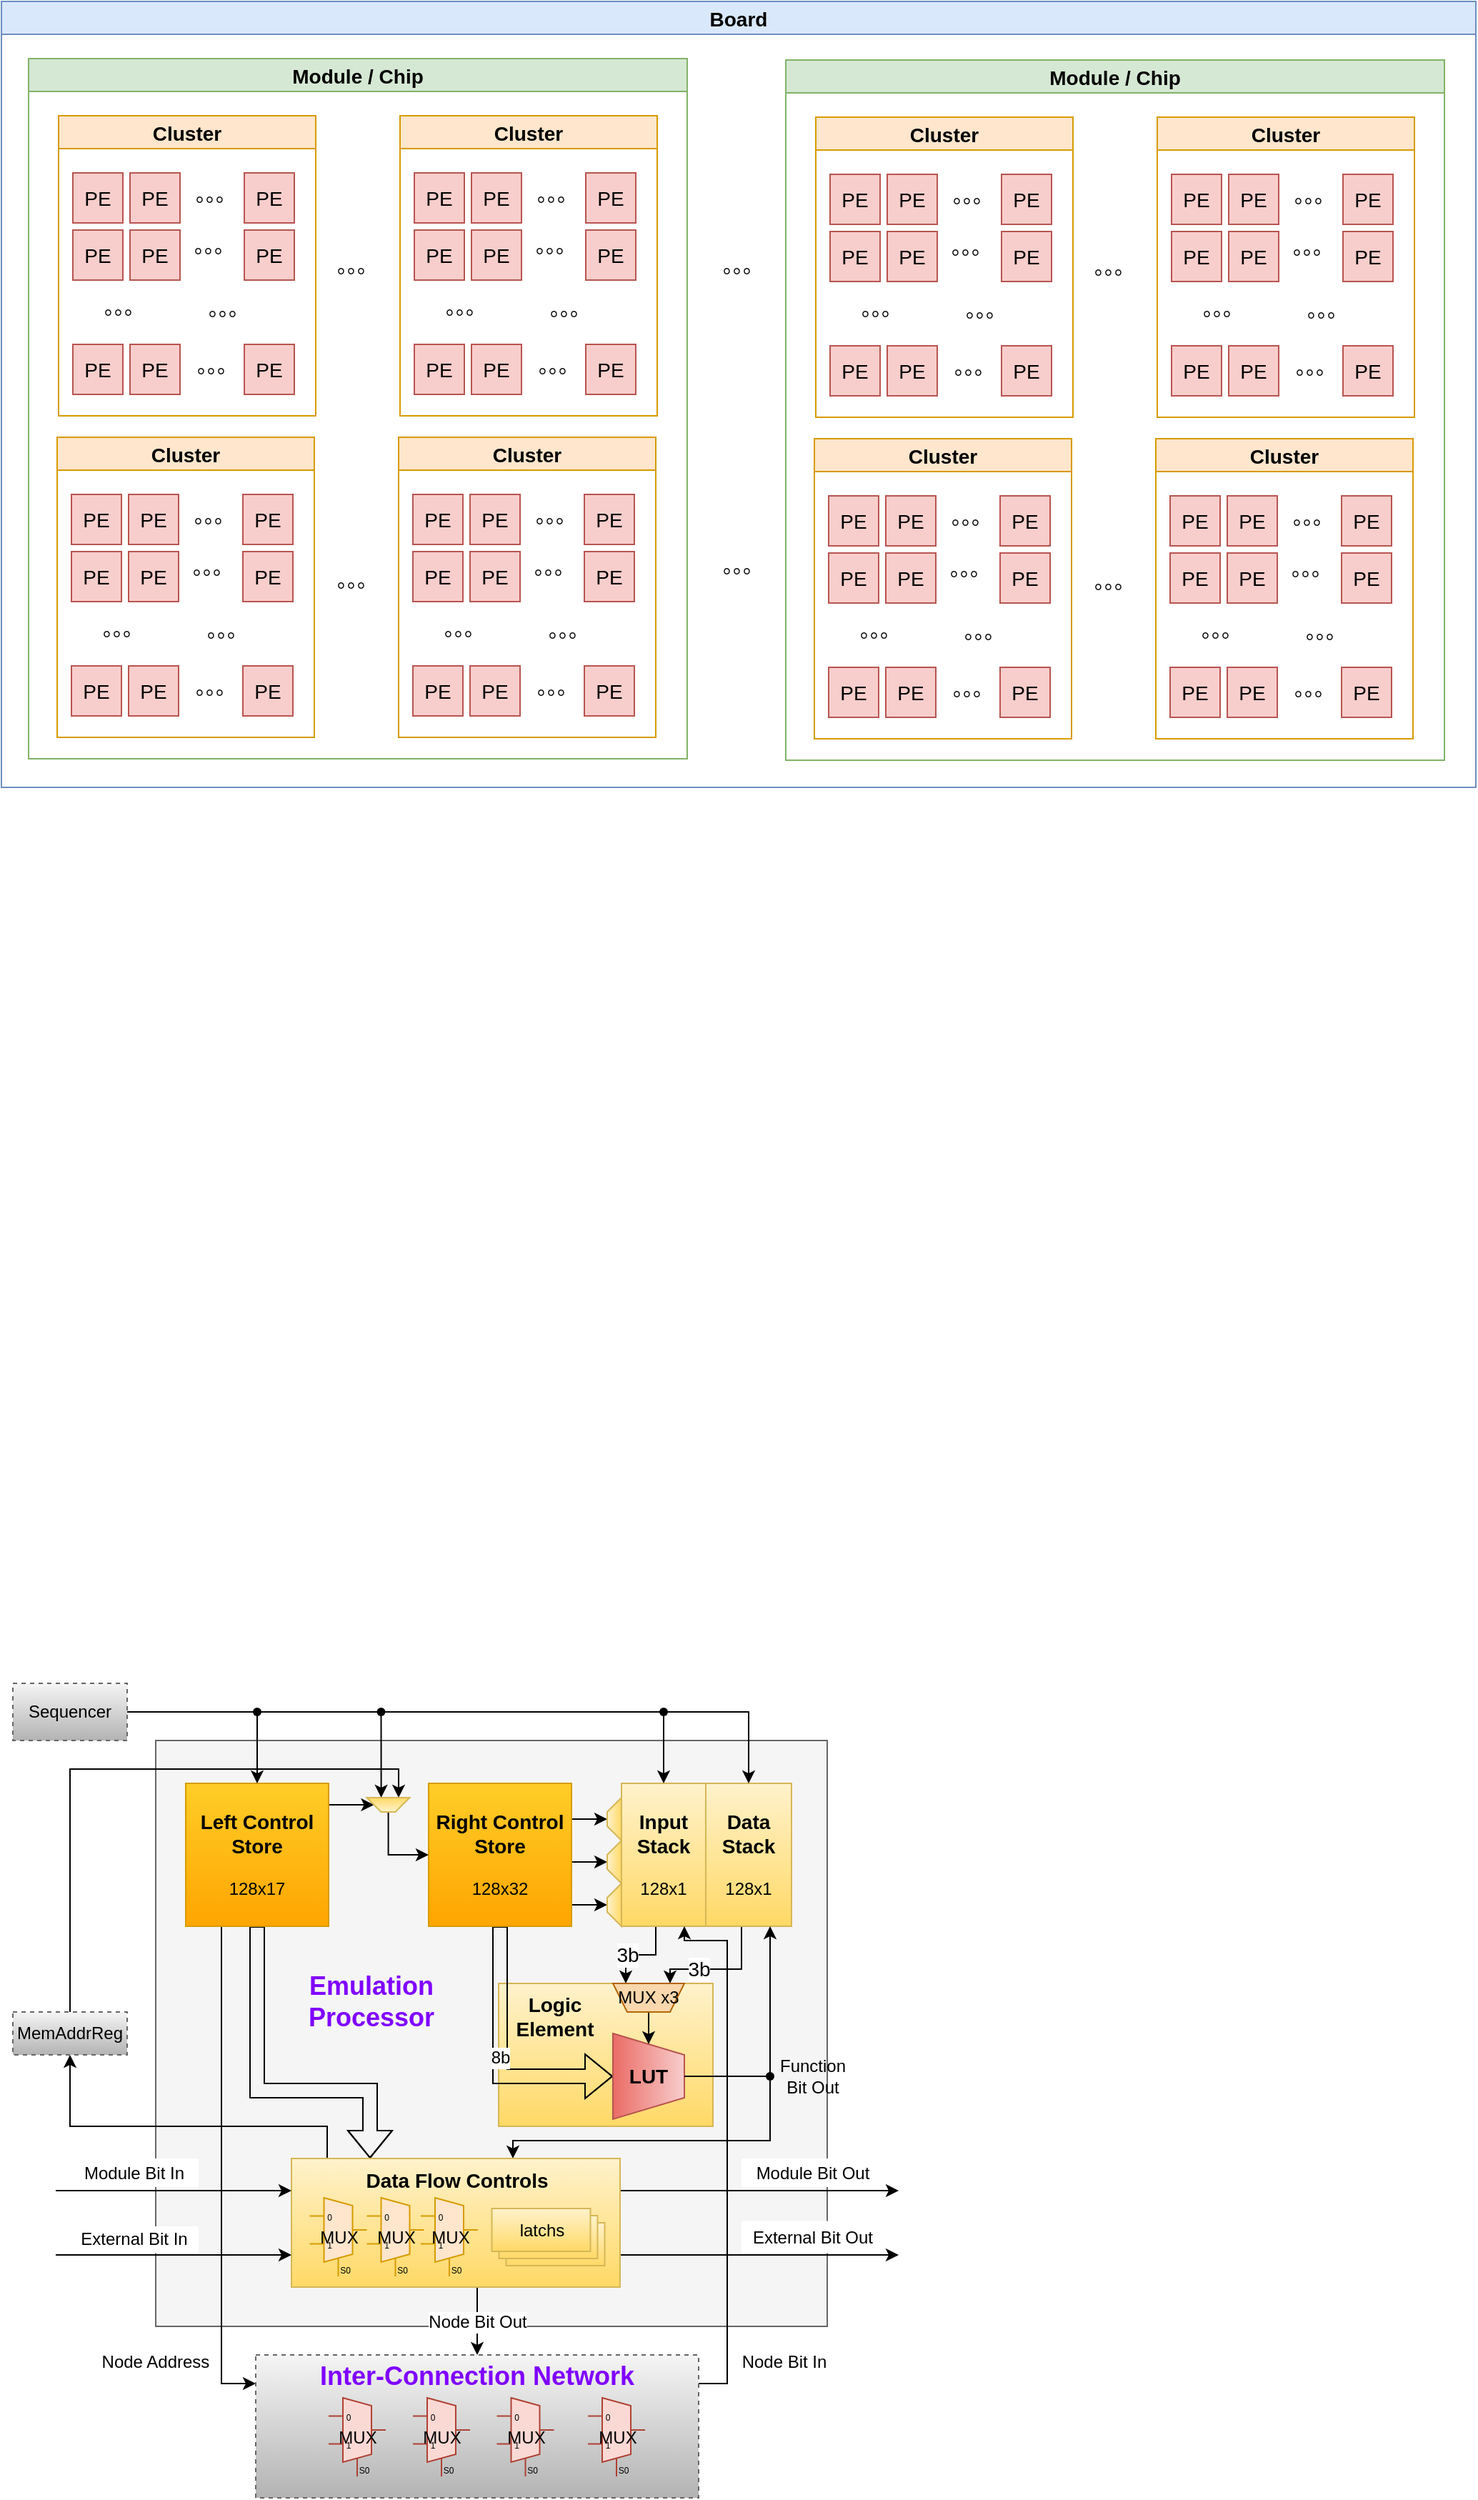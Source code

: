<mxfile version="25.0.3">
  <diagram name="第 1 页" id="XUbEhQ1bskCTZdBXs4Iz">
    <mxGraphModel dx="1434" dy="738" grid="1" gridSize="10" guides="1" tooltips="1" connect="1" arrows="1" fold="1" page="1" pageScale="1" pageWidth="1169" pageHeight="827" math="0" shadow="0">
      <root>
        <mxCell id="0" />
        <mxCell id="1" parent="0" />
        <mxCell id="D74TR6SnFDzBrUBwtWsB-272" value="" style="rounded=0;whiteSpace=wrap;html=1;fillColor=#f5f5f5;strokeColor=#666666;verticalAlign=middle;fontColor=#333333;" vertex="1" parent="1">
          <mxGeometry x="149" y="1257" width="470" height="410" as="geometry" />
        </mxCell>
        <mxCell id="D74TR6SnFDzBrUBwtWsB-273" style="edgeStyle=orthogonalEdgeStyle;rounded=0;orthogonalLoop=1;jettySize=auto;html=1;fontSize=12;endArrow=classic;endFill=1;" edge="1" parent="1" source="D74TR6SnFDzBrUBwtWsB-444" target="D74TR6SnFDzBrUBwtWsB-429">
          <mxGeometry relative="1" as="geometry">
            <mxPoint x="539" y="1597" as="targetPoint" />
            <mxPoint x="609" y="1587" as="sourcePoint" />
            <Array as="points">
              <mxPoint x="579" y="1537" />
              <mxPoint x="399" y="1537" />
            </Array>
          </mxGeometry>
        </mxCell>
        <mxCell id="D74TR6SnFDzBrUBwtWsB-274" value="" style="rounded=0;whiteSpace=wrap;html=1;fillColor=#fff2cc;gradientColor=#ffd966;strokeColor=#d6b656;verticalAlign=middle;" vertex="1" parent="1">
          <mxGeometry x="389" y="1427" width="150" height="100" as="geometry" />
        </mxCell>
        <mxCell id="D74TR6SnFDzBrUBwtWsB-275" value="Board" style="swimlane;strokeColor=#6c8ebf;fontSize=14;fillColor=#dae8fc;" vertex="1" parent="1">
          <mxGeometry x="41" y="40" width="1032" height="550" as="geometry" />
        </mxCell>
        <mxCell id="D74TR6SnFDzBrUBwtWsB-276" value="Module / Chip" style="swimlane;strokeColor=#82b366;fontSize=14;fillColor=#d5e8d4;" vertex="1" parent="D74TR6SnFDzBrUBwtWsB-275">
          <mxGeometry x="19" y="40" width="461" height="490" as="geometry" />
        </mxCell>
        <mxCell id="D74TR6SnFDzBrUBwtWsB-277" value="Cluster" style="swimlane;strokeColor=#d79b00;fontSize=14;fillColor=#ffe6cc;" vertex="1" parent="D74TR6SnFDzBrUBwtWsB-276">
          <mxGeometry x="21" y="40" width="180" height="210" as="geometry" />
        </mxCell>
        <mxCell id="D74TR6SnFDzBrUBwtWsB-278" value="PE" style="whiteSpace=wrap;html=1;aspect=fixed;strokeColor=#b85450;fontSize=14;fillColor=#f8cecc;" vertex="1" parent="D74TR6SnFDzBrUBwtWsB-277">
          <mxGeometry x="10" y="40" width="35" height="35" as="geometry" />
        </mxCell>
        <mxCell id="D74TR6SnFDzBrUBwtWsB-279" value="PE" style="whiteSpace=wrap;html=1;aspect=fixed;strokeColor=#b85450;fontSize=14;fillColor=#f8cecc;" vertex="1" parent="D74TR6SnFDzBrUBwtWsB-277">
          <mxGeometry x="50" y="40" width="35" height="35" as="geometry" />
        </mxCell>
        <mxCell id="D74TR6SnFDzBrUBwtWsB-280" value="PE" style="whiteSpace=wrap;html=1;aspect=fixed;strokeColor=#b85450;fontSize=14;fillColor=#f8cecc;" vertex="1" parent="D74TR6SnFDzBrUBwtWsB-277">
          <mxGeometry x="130" y="40" width="35" height="35" as="geometry" />
        </mxCell>
        <mxCell id="D74TR6SnFDzBrUBwtWsB-281" value="PE" style="whiteSpace=wrap;html=1;aspect=fixed;strokeColor=#b85450;fontSize=14;fillColor=#f8cecc;" vertex="1" parent="D74TR6SnFDzBrUBwtWsB-277">
          <mxGeometry x="10" y="80" width="35" height="35" as="geometry" />
        </mxCell>
        <mxCell id="D74TR6SnFDzBrUBwtWsB-282" value="PE" style="whiteSpace=wrap;html=1;aspect=fixed;strokeColor=#b85450;fontSize=14;fillColor=#f8cecc;" vertex="1" parent="D74TR6SnFDzBrUBwtWsB-277">
          <mxGeometry x="50" y="80" width="35" height="35" as="geometry" />
        </mxCell>
        <mxCell id="D74TR6SnFDzBrUBwtWsB-283" value="PE" style="whiteSpace=wrap;html=1;aspect=fixed;strokeColor=#b85450;fontSize=14;fillColor=#f8cecc;" vertex="1" parent="D74TR6SnFDzBrUBwtWsB-277">
          <mxGeometry x="130" y="80" width="35" height="35" as="geometry" />
        </mxCell>
        <mxCell id="D74TR6SnFDzBrUBwtWsB-284" value="PE" style="whiteSpace=wrap;html=1;aspect=fixed;strokeColor=#b85450;fontSize=14;fillColor=#f8cecc;" vertex="1" parent="D74TR6SnFDzBrUBwtWsB-277">
          <mxGeometry x="10" y="160" width="35" height="35" as="geometry" />
        </mxCell>
        <mxCell id="D74TR6SnFDzBrUBwtWsB-285" value="PE" style="whiteSpace=wrap;html=1;aspect=fixed;strokeColor=#b85450;fontSize=14;fillColor=#f8cecc;" vertex="1" parent="D74TR6SnFDzBrUBwtWsB-277">
          <mxGeometry x="50" y="160" width="35" height="35" as="geometry" />
        </mxCell>
        <mxCell id="D74TR6SnFDzBrUBwtWsB-286" value="PE" style="whiteSpace=wrap;html=1;aspect=fixed;strokeColor=#b85450;fontSize=14;fillColor=#f8cecc;" vertex="1" parent="D74TR6SnFDzBrUBwtWsB-277">
          <mxGeometry x="130" y="160" width="35" height="35" as="geometry" />
        </mxCell>
        <mxCell id="D74TR6SnFDzBrUBwtWsB-287" value="。。。" style="text;html=1;strokeColor=none;fillColor=none;align=center;verticalAlign=middle;whiteSpace=wrap;rounded=0;fontSize=14;fontColor=#000000;" vertex="1" parent="D74TR6SnFDzBrUBwtWsB-277">
          <mxGeometry x="90" y="40" width="40" height="30" as="geometry" />
        </mxCell>
        <mxCell id="D74TR6SnFDzBrUBwtWsB-288" value="。。。" style="text;html=1;strokeColor=none;fillColor=none;align=center;verticalAlign=middle;whiteSpace=wrap;rounded=0;fontSize=14;fontColor=#000000;" vertex="1" parent="D74TR6SnFDzBrUBwtWsB-277">
          <mxGeometry x="89" y="76" width="40" height="30" as="geometry" />
        </mxCell>
        <mxCell id="D74TR6SnFDzBrUBwtWsB-289" value="。。。" style="text;html=1;strokeColor=none;fillColor=none;align=center;verticalAlign=middle;whiteSpace=wrap;rounded=0;fontSize=14;fontColor=#000000;" vertex="1" parent="D74TR6SnFDzBrUBwtWsB-277">
          <mxGeometry x="91" y="160" width="40" height="30" as="geometry" />
        </mxCell>
        <mxCell id="D74TR6SnFDzBrUBwtWsB-290" value="。。。" style="text;html=1;strokeColor=none;fillColor=none;align=center;verticalAlign=middle;whiteSpace=wrap;rounded=0;fontSize=14;fontColor=#000000;" vertex="1" parent="D74TR6SnFDzBrUBwtWsB-277">
          <mxGeometry x="26" y="119" width="40" height="30" as="geometry" />
        </mxCell>
        <mxCell id="D74TR6SnFDzBrUBwtWsB-291" value="。。。" style="text;html=1;strokeColor=none;fillColor=none;align=center;verticalAlign=middle;whiteSpace=wrap;rounded=0;fontSize=14;fontColor=#000000;" vertex="1" parent="D74TR6SnFDzBrUBwtWsB-277">
          <mxGeometry x="99" y="120" width="40" height="30" as="geometry" />
        </mxCell>
        <mxCell id="D74TR6SnFDzBrUBwtWsB-292" value="。。。" style="text;html=1;strokeColor=none;fillColor=none;align=center;verticalAlign=middle;whiteSpace=wrap;rounded=0;fontSize=14;fontColor=#000000;" vertex="1" parent="D74TR6SnFDzBrUBwtWsB-276">
          <mxGeometry x="210" y="130" width="40" height="30" as="geometry" />
        </mxCell>
        <mxCell id="D74TR6SnFDzBrUBwtWsB-293" value="。。。" style="text;html=1;strokeColor=none;fillColor=none;align=center;verticalAlign=middle;whiteSpace=wrap;rounded=0;fontSize=14;fontColor=#000000;" vertex="1" parent="D74TR6SnFDzBrUBwtWsB-276">
          <mxGeometry x="210" y="350" width="40" height="30" as="geometry" />
        </mxCell>
        <mxCell id="D74TR6SnFDzBrUBwtWsB-294" value="Cluster" style="swimlane;strokeColor=#d79b00;fontSize=14;fillColor=#ffe6cc;" vertex="1" parent="D74TR6SnFDzBrUBwtWsB-276">
          <mxGeometry x="260" y="40" width="180" height="210" as="geometry" />
        </mxCell>
        <mxCell id="D74TR6SnFDzBrUBwtWsB-295" value="PE" style="whiteSpace=wrap;html=1;aspect=fixed;strokeColor=#b85450;fontSize=14;fillColor=#f8cecc;" vertex="1" parent="D74TR6SnFDzBrUBwtWsB-294">
          <mxGeometry x="10" y="40" width="35" height="35" as="geometry" />
        </mxCell>
        <mxCell id="D74TR6SnFDzBrUBwtWsB-296" value="PE" style="whiteSpace=wrap;html=1;aspect=fixed;strokeColor=#b85450;fontSize=14;fillColor=#f8cecc;" vertex="1" parent="D74TR6SnFDzBrUBwtWsB-294">
          <mxGeometry x="50" y="40" width="35" height="35" as="geometry" />
        </mxCell>
        <mxCell id="D74TR6SnFDzBrUBwtWsB-297" value="PE" style="whiteSpace=wrap;html=1;aspect=fixed;strokeColor=#b85450;fontSize=14;fillColor=#f8cecc;" vertex="1" parent="D74TR6SnFDzBrUBwtWsB-294">
          <mxGeometry x="130" y="40" width="35" height="35" as="geometry" />
        </mxCell>
        <mxCell id="D74TR6SnFDzBrUBwtWsB-298" value="PE" style="whiteSpace=wrap;html=1;aspect=fixed;strokeColor=#b85450;fontSize=14;fillColor=#f8cecc;" vertex="1" parent="D74TR6SnFDzBrUBwtWsB-294">
          <mxGeometry x="10" y="80" width="35" height="35" as="geometry" />
        </mxCell>
        <mxCell id="D74TR6SnFDzBrUBwtWsB-299" value="PE" style="whiteSpace=wrap;html=1;aspect=fixed;strokeColor=#b85450;fontSize=14;fillColor=#f8cecc;" vertex="1" parent="D74TR6SnFDzBrUBwtWsB-294">
          <mxGeometry x="50" y="80" width="35" height="35" as="geometry" />
        </mxCell>
        <mxCell id="D74TR6SnFDzBrUBwtWsB-300" value="PE" style="whiteSpace=wrap;html=1;aspect=fixed;strokeColor=#b85450;fontSize=14;fillColor=#f8cecc;" vertex="1" parent="D74TR6SnFDzBrUBwtWsB-294">
          <mxGeometry x="130" y="80" width="35" height="35" as="geometry" />
        </mxCell>
        <mxCell id="D74TR6SnFDzBrUBwtWsB-301" value="PE" style="whiteSpace=wrap;html=1;aspect=fixed;strokeColor=#b85450;fontSize=14;fillColor=#f8cecc;" vertex="1" parent="D74TR6SnFDzBrUBwtWsB-294">
          <mxGeometry x="10" y="160" width="35" height="35" as="geometry" />
        </mxCell>
        <mxCell id="D74TR6SnFDzBrUBwtWsB-302" value="PE" style="whiteSpace=wrap;html=1;aspect=fixed;strokeColor=#b85450;fontSize=14;fillColor=#f8cecc;" vertex="1" parent="D74TR6SnFDzBrUBwtWsB-294">
          <mxGeometry x="50" y="160" width="35" height="35" as="geometry" />
        </mxCell>
        <mxCell id="D74TR6SnFDzBrUBwtWsB-303" value="PE" style="whiteSpace=wrap;html=1;aspect=fixed;strokeColor=#b85450;fontSize=14;fillColor=#f8cecc;" vertex="1" parent="D74TR6SnFDzBrUBwtWsB-294">
          <mxGeometry x="130" y="160" width="35" height="35" as="geometry" />
        </mxCell>
        <mxCell id="D74TR6SnFDzBrUBwtWsB-304" value="。。。" style="text;html=1;strokeColor=none;fillColor=none;align=center;verticalAlign=middle;whiteSpace=wrap;rounded=0;fontSize=14;fontColor=#000000;" vertex="1" parent="D74TR6SnFDzBrUBwtWsB-294">
          <mxGeometry x="90" y="40" width="40" height="30" as="geometry" />
        </mxCell>
        <mxCell id="D74TR6SnFDzBrUBwtWsB-305" value="。。。" style="text;html=1;strokeColor=none;fillColor=none;align=center;verticalAlign=middle;whiteSpace=wrap;rounded=0;fontSize=14;fontColor=#000000;" vertex="1" parent="D74TR6SnFDzBrUBwtWsB-294">
          <mxGeometry x="89" y="76" width="40" height="30" as="geometry" />
        </mxCell>
        <mxCell id="D74TR6SnFDzBrUBwtWsB-306" value="。。。" style="text;html=1;strokeColor=none;fillColor=none;align=center;verticalAlign=middle;whiteSpace=wrap;rounded=0;fontSize=14;fontColor=#000000;" vertex="1" parent="D74TR6SnFDzBrUBwtWsB-294">
          <mxGeometry x="91" y="160" width="40" height="30" as="geometry" />
        </mxCell>
        <mxCell id="D74TR6SnFDzBrUBwtWsB-307" value="。。。" style="text;html=1;strokeColor=none;fillColor=none;align=center;verticalAlign=middle;whiteSpace=wrap;rounded=0;fontSize=14;fontColor=#000000;" vertex="1" parent="D74TR6SnFDzBrUBwtWsB-294">
          <mxGeometry x="26" y="119" width="40" height="30" as="geometry" />
        </mxCell>
        <mxCell id="D74TR6SnFDzBrUBwtWsB-308" value="。。。" style="text;html=1;strokeColor=none;fillColor=none;align=center;verticalAlign=middle;whiteSpace=wrap;rounded=0;fontSize=14;fontColor=#000000;" vertex="1" parent="D74TR6SnFDzBrUBwtWsB-294">
          <mxGeometry x="99" y="120" width="40" height="30" as="geometry" />
        </mxCell>
        <mxCell id="D74TR6SnFDzBrUBwtWsB-309" value="Cluster" style="swimlane;strokeColor=#d79b00;fontSize=14;fillColor=#ffe6cc;" vertex="1" parent="D74TR6SnFDzBrUBwtWsB-276">
          <mxGeometry x="20" y="265" width="180" height="210" as="geometry" />
        </mxCell>
        <mxCell id="D74TR6SnFDzBrUBwtWsB-310" value="PE" style="whiteSpace=wrap;html=1;aspect=fixed;strokeColor=#b85450;fontSize=14;fillColor=#f8cecc;" vertex="1" parent="D74TR6SnFDzBrUBwtWsB-309">
          <mxGeometry x="10" y="40" width="35" height="35" as="geometry" />
        </mxCell>
        <mxCell id="D74TR6SnFDzBrUBwtWsB-311" value="PE" style="whiteSpace=wrap;html=1;aspect=fixed;strokeColor=#b85450;fontSize=14;fillColor=#f8cecc;" vertex="1" parent="D74TR6SnFDzBrUBwtWsB-309">
          <mxGeometry x="50" y="40" width="35" height="35" as="geometry" />
        </mxCell>
        <mxCell id="D74TR6SnFDzBrUBwtWsB-312" value="PE" style="whiteSpace=wrap;html=1;aspect=fixed;strokeColor=#b85450;fontSize=14;fillColor=#f8cecc;" vertex="1" parent="D74TR6SnFDzBrUBwtWsB-309">
          <mxGeometry x="130" y="40" width="35" height="35" as="geometry" />
        </mxCell>
        <mxCell id="D74TR6SnFDzBrUBwtWsB-313" value="PE" style="whiteSpace=wrap;html=1;aspect=fixed;strokeColor=#b85450;fontSize=14;fillColor=#f8cecc;" vertex="1" parent="D74TR6SnFDzBrUBwtWsB-309">
          <mxGeometry x="10" y="80" width="35" height="35" as="geometry" />
        </mxCell>
        <mxCell id="D74TR6SnFDzBrUBwtWsB-314" value="PE" style="whiteSpace=wrap;html=1;aspect=fixed;strokeColor=#b85450;fontSize=14;fillColor=#f8cecc;" vertex="1" parent="D74TR6SnFDzBrUBwtWsB-309">
          <mxGeometry x="50" y="80" width="35" height="35" as="geometry" />
        </mxCell>
        <mxCell id="D74TR6SnFDzBrUBwtWsB-315" value="PE" style="whiteSpace=wrap;html=1;aspect=fixed;strokeColor=#b85450;fontSize=14;fillColor=#f8cecc;" vertex="1" parent="D74TR6SnFDzBrUBwtWsB-309">
          <mxGeometry x="130" y="80" width="35" height="35" as="geometry" />
        </mxCell>
        <mxCell id="D74TR6SnFDzBrUBwtWsB-316" value="PE" style="whiteSpace=wrap;html=1;aspect=fixed;strokeColor=#b85450;fontSize=14;fillColor=#f8cecc;" vertex="1" parent="D74TR6SnFDzBrUBwtWsB-309">
          <mxGeometry x="10" y="160" width="35" height="35" as="geometry" />
        </mxCell>
        <mxCell id="D74TR6SnFDzBrUBwtWsB-317" value="PE" style="whiteSpace=wrap;html=1;aspect=fixed;strokeColor=#b85450;fontSize=14;fillColor=#f8cecc;" vertex="1" parent="D74TR6SnFDzBrUBwtWsB-309">
          <mxGeometry x="50" y="160" width="35" height="35" as="geometry" />
        </mxCell>
        <mxCell id="D74TR6SnFDzBrUBwtWsB-318" value="PE" style="whiteSpace=wrap;html=1;aspect=fixed;strokeColor=#b85450;fontSize=14;fillColor=#f8cecc;" vertex="1" parent="D74TR6SnFDzBrUBwtWsB-309">
          <mxGeometry x="130" y="160" width="35" height="35" as="geometry" />
        </mxCell>
        <mxCell id="D74TR6SnFDzBrUBwtWsB-319" value="。。。" style="text;html=1;strokeColor=none;fillColor=none;align=center;verticalAlign=middle;whiteSpace=wrap;rounded=0;fontSize=14;fontColor=#000000;" vertex="1" parent="D74TR6SnFDzBrUBwtWsB-309">
          <mxGeometry x="90" y="40" width="40" height="30" as="geometry" />
        </mxCell>
        <mxCell id="D74TR6SnFDzBrUBwtWsB-320" value="。。。" style="text;html=1;strokeColor=none;fillColor=none;align=center;verticalAlign=middle;whiteSpace=wrap;rounded=0;fontSize=14;fontColor=#000000;" vertex="1" parent="D74TR6SnFDzBrUBwtWsB-309">
          <mxGeometry x="89" y="76" width="40" height="30" as="geometry" />
        </mxCell>
        <mxCell id="D74TR6SnFDzBrUBwtWsB-321" value="。。。" style="text;html=1;strokeColor=none;fillColor=none;align=center;verticalAlign=middle;whiteSpace=wrap;rounded=0;fontSize=14;fontColor=#000000;" vertex="1" parent="D74TR6SnFDzBrUBwtWsB-309">
          <mxGeometry x="91" y="160" width="40" height="30" as="geometry" />
        </mxCell>
        <mxCell id="D74TR6SnFDzBrUBwtWsB-322" value="。。。" style="text;html=1;strokeColor=none;fillColor=none;align=center;verticalAlign=middle;whiteSpace=wrap;rounded=0;fontSize=14;fontColor=#000000;" vertex="1" parent="D74TR6SnFDzBrUBwtWsB-309">
          <mxGeometry x="26" y="119" width="40" height="30" as="geometry" />
        </mxCell>
        <mxCell id="D74TR6SnFDzBrUBwtWsB-323" value="。。。" style="text;html=1;strokeColor=none;fillColor=none;align=center;verticalAlign=middle;whiteSpace=wrap;rounded=0;fontSize=14;fontColor=#000000;" vertex="1" parent="D74TR6SnFDzBrUBwtWsB-309">
          <mxGeometry x="99" y="120" width="40" height="30" as="geometry" />
        </mxCell>
        <mxCell id="D74TR6SnFDzBrUBwtWsB-324" value="Cluster" style="swimlane;strokeColor=#d79b00;fontSize=14;fillColor=#ffe6cc;" vertex="1" parent="D74TR6SnFDzBrUBwtWsB-276">
          <mxGeometry x="259" y="265" width="180" height="210" as="geometry" />
        </mxCell>
        <mxCell id="D74TR6SnFDzBrUBwtWsB-325" value="PE" style="whiteSpace=wrap;html=1;aspect=fixed;strokeColor=#b85450;fontSize=14;fillColor=#f8cecc;" vertex="1" parent="D74TR6SnFDzBrUBwtWsB-324">
          <mxGeometry x="10" y="40" width="35" height="35" as="geometry" />
        </mxCell>
        <mxCell id="D74TR6SnFDzBrUBwtWsB-326" value="PE" style="whiteSpace=wrap;html=1;aspect=fixed;strokeColor=#b85450;fontSize=14;fillColor=#f8cecc;" vertex="1" parent="D74TR6SnFDzBrUBwtWsB-324">
          <mxGeometry x="50" y="40" width="35" height="35" as="geometry" />
        </mxCell>
        <mxCell id="D74TR6SnFDzBrUBwtWsB-327" value="PE" style="whiteSpace=wrap;html=1;aspect=fixed;strokeColor=#b85450;fontSize=14;fillColor=#f8cecc;" vertex="1" parent="D74TR6SnFDzBrUBwtWsB-324">
          <mxGeometry x="130" y="40" width="35" height="35" as="geometry" />
        </mxCell>
        <mxCell id="D74TR6SnFDzBrUBwtWsB-328" value="PE" style="whiteSpace=wrap;html=1;aspect=fixed;strokeColor=#b85450;fontSize=14;fillColor=#f8cecc;" vertex="1" parent="D74TR6SnFDzBrUBwtWsB-324">
          <mxGeometry x="10" y="80" width="35" height="35" as="geometry" />
        </mxCell>
        <mxCell id="D74TR6SnFDzBrUBwtWsB-329" value="PE" style="whiteSpace=wrap;html=1;aspect=fixed;strokeColor=#b85450;fontSize=14;fillColor=#f8cecc;" vertex="1" parent="D74TR6SnFDzBrUBwtWsB-324">
          <mxGeometry x="50" y="80" width="35" height="35" as="geometry" />
        </mxCell>
        <mxCell id="D74TR6SnFDzBrUBwtWsB-330" value="PE" style="whiteSpace=wrap;html=1;aspect=fixed;strokeColor=#b85450;fontSize=14;fillColor=#f8cecc;" vertex="1" parent="D74TR6SnFDzBrUBwtWsB-324">
          <mxGeometry x="130" y="80" width="35" height="35" as="geometry" />
        </mxCell>
        <mxCell id="D74TR6SnFDzBrUBwtWsB-331" value="PE" style="whiteSpace=wrap;html=1;aspect=fixed;strokeColor=#b85450;fontSize=14;fillColor=#f8cecc;" vertex="1" parent="D74TR6SnFDzBrUBwtWsB-324">
          <mxGeometry x="10" y="160" width="35" height="35" as="geometry" />
        </mxCell>
        <mxCell id="D74TR6SnFDzBrUBwtWsB-332" value="PE" style="whiteSpace=wrap;html=1;aspect=fixed;strokeColor=#b85450;fontSize=14;fillColor=#f8cecc;" vertex="1" parent="D74TR6SnFDzBrUBwtWsB-324">
          <mxGeometry x="50" y="160" width="35" height="35" as="geometry" />
        </mxCell>
        <mxCell id="D74TR6SnFDzBrUBwtWsB-333" value="PE" style="whiteSpace=wrap;html=1;aspect=fixed;strokeColor=#b85450;fontSize=14;fillColor=#f8cecc;" vertex="1" parent="D74TR6SnFDzBrUBwtWsB-324">
          <mxGeometry x="130" y="160" width="35" height="35" as="geometry" />
        </mxCell>
        <mxCell id="D74TR6SnFDzBrUBwtWsB-334" value="。。。" style="text;html=1;strokeColor=none;fillColor=none;align=center;verticalAlign=middle;whiteSpace=wrap;rounded=0;fontSize=14;fontColor=#000000;" vertex="1" parent="D74TR6SnFDzBrUBwtWsB-324">
          <mxGeometry x="90" y="40" width="40" height="30" as="geometry" />
        </mxCell>
        <mxCell id="D74TR6SnFDzBrUBwtWsB-335" value="。。。" style="text;html=1;strokeColor=none;fillColor=none;align=center;verticalAlign=middle;whiteSpace=wrap;rounded=0;fontSize=14;fontColor=#000000;" vertex="1" parent="D74TR6SnFDzBrUBwtWsB-324">
          <mxGeometry x="89" y="76" width="40" height="30" as="geometry" />
        </mxCell>
        <mxCell id="D74TR6SnFDzBrUBwtWsB-336" value="。。。" style="text;html=1;strokeColor=none;fillColor=none;align=center;verticalAlign=middle;whiteSpace=wrap;rounded=0;fontSize=14;fontColor=#000000;" vertex="1" parent="D74TR6SnFDzBrUBwtWsB-324">
          <mxGeometry x="91" y="160" width="40" height="30" as="geometry" />
        </mxCell>
        <mxCell id="D74TR6SnFDzBrUBwtWsB-337" value="。。。" style="text;html=1;strokeColor=none;fillColor=none;align=center;verticalAlign=middle;whiteSpace=wrap;rounded=0;fontSize=14;fontColor=#000000;" vertex="1" parent="D74TR6SnFDzBrUBwtWsB-324">
          <mxGeometry x="26" y="119" width="40" height="30" as="geometry" />
        </mxCell>
        <mxCell id="D74TR6SnFDzBrUBwtWsB-338" value="。。。" style="text;html=1;strokeColor=none;fillColor=none;align=center;verticalAlign=middle;whiteSpace=wrap;rounded=0;fontSize=14;fontColor=#000000;" vertex="1" parent="D74TR6SnFDzBrUBwtWsB-324">
          <mxGeometry x="99" y="120" width="40" height="30" as="geometry" />
        </mxCell>
        <mxCell id="D74TR6SnFDzBrUBwtWsB-339" value="。。。" style="text;html=1;strokeColor=none;fillColor=none;align=center;verticalAlign=middle;whiteSpace=wrap;rounded=0;fontSize=14;fontColor=#000000;" vertex="1" parent="D74TR6SnFDzBrUBwtWsB-275">
          <mxGeometry x="499" y="170" width="40" height="30" as="geometry" />
        </mxCell>
        <mxCell id="D74TR6SnFDzBrUBwtWsB-340" value="。。。" style="text;html=1;strokeColor=none;fillColor=none;align=center;verticalAlign=middle;whiteSpace=wrap;rounded=0;fontSize=14;fontColor=#000000;" vertex="1" parent="D74TR6SnFDzBrUBwtWsB-275">
          <mxGeometry x="499" y="380" width="40" height="30" as="geometry" />
        </mxCell>
        <mxCell id="D74TR6SnFDzBrUBwtWsB-341" value="Module / Chip" style="swimlane;strokeColor=#82b366;fontSize=14;fillColor=#d5e8d4;" vertex="1" parent="D74TR6SnFDzBrUBwtWsB-275">
          <mxGeometry x="549" y="41" width="461" height="490" as="geometry" />
        </mxCell>
        <mxCell id="D74TR6SnFDzBrUBwtWsB-342" value="Cluster" style="swimlane;strokeColor=#d79b00;fontSize=14;fillColor=#ffe6cc;" vertex="1" parent="D74TR6SnFDzBrUBwtWsB-341">
          <mxGeometry x="21" y="40" width="180" height="210" as="geometry" />
        </mxCell>
        <mxCell id="D74TR6SnFDzBrUBwtWsB-343" value="PE" style="whiteSpace=wrap;html=1;aspect=fixed;strokeColor=#b85450;fontSize=14;fillColor=#f8cecc;" vertex="1" parent="D74TR6SnFDzBrUBwtWsB-342">
          <mxGeometry x="10" y="40" width="35" height="35" as="geometry" />
        </mxCell>
        <mxCell id="D74TR6SnFDzBrUBwtWsB-344" value="PE" style="whiteSpace=wrap;html=1;aspect=fixed;strokeColor=#b85450;fontSize=14;fillColor=#f8cecc;" vertex="1" parent="D74TR6SnFDzBrUBwtWsB-342">
          <mxGeometry x="50" y="40" width="35" height="35" as="geometry" />
        </mxCell>
        <mxCell id="D74TR6SnFDzBrUBwtWsB-345" value="PE" style="whiteSpace=wrap;html=1;aspect=fixed;strokeColor=#b85450;fontSize=14;fillColor=#f8cecc;" vertex="1" parent="D74TR6SnFDzBrUBwtWsB-342">
          <mxGeometry x="130" y="40" width="35" height="35" as="geometry" />
        </mxCell>
        <mxCell id="D74TR6SnFDzBrUBwtWsB-346" value="PE" style="whiteSpace=wrap;html=1;aspect=fixed;strokeColor=#b85450;fontSize=14;fillColor=#f8cecc;" vertex="1" parent="D74TR6SnFDzBrUBwtWsB-342">
          <mxGeometry x="10" y="80" width="35" height="35" as="geometry" />
        </mxCell>
        <mxCell id="D74TR6SnFDzBrUBwtWsB-347" value="PE" style="whiteSpace=wrap;html=1;aspect=fixed;strokeColor=#b85450;fontSize=14;fillColor=#f8cecc;" vertex="1" parent="D74TR6SnFDzBrUBwtWsB-342">
          <mxGeometry x="50" y="80" width="35" height="35" as="geometry" />
        </mxCell>
        <mxCell id="D74TR6SnFDzBrUBwtWsB-348" value="PE" style="whiteSpace=wrap;html=1;aspect=fixed;strokeColor=#b85450;fontSize=14;fillColor=#f8cecc;" vertex="1" parent="D74TR6SnFDzBrUBwtWsB-342">
          <mxGeometry x="130" y="80" width="35" height="35" as="geometry" />
        </mxCell>
        <mxCell id="D74TR6SnFDzBrUBwtWsB-349" value="PE" style="whiteSpace=wrap;html=1;aspect=fixed;strokeColor=#b85450;fontSize=14;fillColor=#f8cecc;" vertex="1" parent="D74TR6SnFDzBrUBwtWsB-342">
          <mxGeometry x="10" y="160" width="35" height="35" as="geometry" />
        </mxCell>
        <mxCell id="D74TR6SnFDzBrUBwtWsB-350" value="PE" style="whiteSpace=wrap;html=1;aspect=fixed;strokeColor=#b85450;fontSize=14;fillColor=#f8cecc;" vertex="1" parent="D74TR6SnFDzBrUBwtWsB-342">
          <mxGeometry x="50" y="160" width="35" height="35" as="geometry" />
        </mxCell>
        <mxCell id="D74TR6SnFDzBrUBwtWsB-351" value="PE" style="whiteSpace=wrap;html=1;aspect=fixed;strokeColor=#b85450;fontSize=14;fillColor=#f8cecc;" vertex="1" parent="D74TR6SnFDzBrUBwtWsB-342">
          <mxGeometry x="130" y="160" width="35" height="35" as="geometry" />
        </mxCell>
        <mxCell id="D74TR6SnFDzBrUBwtWsB-352" value="。。。" style="text;html=1;strokeColor=none;fillColor=none;align=center;verticalAlign=middle;whiteSpace=wrap;rounded=0;fontSize=14;fontColor=#000000;" vertex="1" parent="D74TR6SnFDzBrUBwtWsB-342">
          <mxGeometry x="90" y="40" width="40" height="30" as="geometry" />
        </mxCell>
        <mxCell id="D74TR6SnFDzBrUBwtWsB-353" value="。。。" style="text;html=1;strokeColor=none;fillColor=none;align=center;verticalAlign=middle;whiteSpace=wrap;rounded=0;fontSize=14;fontColor=#000000;" vertex="1" parent="D74TR6SnFDzBrUBwtWsB-342">
          <mxGeometry x="89" y="76" width="40" height="30" as="geometry" />
        </mxCell>
        <mxCell id="D74TR6SnFDzBrUBwtWsB-354" value="。。。" style="text;html=1;strokeColor=none;fillColor=none;align=center;verticalAlign=middle;whiteSpace=wrap;rounded=0;fontSize=14;fontColor=#000000;" vertex="1" parent="D74TR6SnFDzBrUBwtWsB-342">
          <mxGeometry x="91" y="160" width="40" height="30" as="geometry" />
        </mxCell>
        <mxCell id="D74TR6SnFDzBrUBwtWsB-355" value="。。。" style="text;html=1;strokeColor=none;fillColor=none;align=center;verticalAlign=middle;whiteSpace=wrap;rounded=0;fontSize=14;fontColor=#000000;" vertex="1" parent="D74TR6SnFDzBrUBwtWsB-342">
          <mxGeometry x="26" y="119" width="40" height="30" as="geometry" />
        </mxCell>
        <mxCell id="D74TR6SnFDzBrUBwtWsB-356" value="。。。" style="text;html=1;strokeColor=none;fillColor=none;align=center;verticalAlign=middle;whiteSpace=wrap;rounded=0;fontSize=14;fontColor=#000000;" vertex="1" parent="D74TR6SnFDzBrUBwtWsB-342">
          <mxGeometry x="99" y="120" width="40" height="30" as="geometry" />
        </mxCell>
        <mxCell id="D74TR6SnFDzBrUBwtWsB-357" value="。。。" style="text;html=1;strokeColor=none;fillColor=none;align=center;verticalAlign=middle;whiteSpace=wrap;rounded=0;fontSize=14;fontColor=#000000;" vertex="1" parent="D74TR6SnFDzBrUBwtWsB-341">
          <mxGeometry x="210" y="130" width="40" height="30" as="geometry" />
        </mxCell>
        <mxCell id="D74TR6SnFDzBrUBwtWsB-358" value="。。。" style="text;html=1;strokeColor=none;fillColor=none;align=center;verticalAlign=middle;whiteSpace=wrap;rounded=0;fontSize=14;fontColor=#000000;" vertex="1" parent="D74TR6SnFDzBrUBwtWsB-341">
          <mxGeometry x="210" y="350" width="40" height="30" as="geometry" />
        </mxCell>
        <mxCell id="D74TR6SnFDzBrUBwtWsB-359" value="Cluster" style="swimlane;strokeColor=#d79b00;fontSize=14;fillColor=#ffe6cc;" vertex="1" parent="D74TR6SnFDzBrUBwtWsB-341">
          <mxGeometry x="260" y="40" width="180" height="210" as="geometry" />
        </mxCell>
        <mxCell id="D74TR6SnFDzBrUBwtWsB-360" value="PE" style="whiteSpace=wrap;html=1;aspect=fixed;strokeColor=#b85450;fontSize=14;fillColor=#f8cecc;" vertex="1" parent="D74TR6SnFDzBrUBwtWsB-359">
          <mxGeometry x="10" y="40" width="35" height="35" as="geometry" />
        </mxCell>
        <mxCell id="D74TR6SnFDzBrUBwtWsB-361" value="PE" style="whiteSpace=wrap;html=1;aspect=fixed;strokeColor=#b85450;fontSize=14;fillColor=#f8cecc;" vertex="1" parent="D74TR6SnFDzBrUBwtWsB-359">
          <mxGeometry x="50" y="40" width="35" height="35" as="geometry" />
        </mxCell>
        <mxCell id="D74TR6SnFDzBrUBwtWsB-362" value="PE" style="whiteSpace=wrap;html=1;aspect=fixed;strokeColor=#b85450;fontSize=14;fillColor=#f8cecc;" vertex="1" parent="D74TR6SnFDzBrUBwtWsB-359">
          <mxGeometry x="130" y="40" width="35" height="35" as="geometry" />
        </mxCell>
        <mxCell id="D74TR6SnFDzBrUBwtWsB-363" value="PE" style="whiteSpace=wrap;html=1;aspect=fixed;strokeColor=#b85450;fontSize=14;fillColor=#f8cecc;" vertex="1" parent="D74TR6SnFDzBrUBwtWsB-359">
          <mxGeometry x="10" y="80" width="35" height="35" as="geometry" />
        </mxCell>
        <mxCell id="D74TR6SnFDzBrUBwtWsB-364" value="PE" style="whiteSpace=wrap;html=1;aspect=fixed;strokeColor=#b85450;fontSize=14;fillColor=#f8cecc;" vertex="1" parent="D74TR6SnFDzBrUBwtWsB-359">
          <mxGeometry x="50" y="80" width="35" height="35" as="geometry" />
        </mxCell>
        <mxCell id="D74TR6SnFDzBrUBwtWsB-365" value="PE" style="whiteSpace=wrap;html=1;aspect=fixed;strokeColor=#b85450;fontSize=14;fillColor=#f8cecc;" vertex="1" parent="D74TR6SnFDzBrUBwtWsB-359">
          <mxGeometry x="130" y="80" width="35" height="35" as="geometry" />
        </mxCell>
        <mxCell id="D74TR6SnFDzBrUBwtWsB-366" value="PE" style="whiteSpace=wrap;html=1;aspect=fixed;strokeColor=#b85450;fontSize=14;fillColor=#f8cecc;" vertex="1" parent="D74TR6SnFDzBrUBwtWsB-359">
          <mxGeometry x="10" y="160" width="35" height="35" as="geometry" />
        </mxCell>
        <mxCell id="D74TR6SnFDzBrUBwtWsB-367" value="PE" style="whiteSpace=wrap;html=1;aspect=fixed;strokeColor=#b85450;fontSize=14;fillColor=#f8cecc;" vertex="1" parent="D74TR6SnFDzBrUBwtWsB-359">
          <mxGeometry x="50" y="160" width="35" height="35" as="geometry" />
        </mxCell>
        <mxCell id="D74TR6SnFDzBrUBwtWsB-368" value="PE" style="whiteSpace=wrap;html=1;aspect=fixed;strokeColor=#b85450;fontSize=14;fillColor=#f8cecc;" vertex="1" parent="D74TR6SnFDzBrUBwtWsB-359">
          <mxGeometry x="130" y="160" width="35" height="35" as="geometry" />
        </mxCell>
        <mxCell id="D74TR6SnFDzBrUBwtWsB-369" value="。。。" style="text;html=1;strokeColor=none;fillColor=none;align=center;verticalAlign=middle;whiteSpace=wrap;rounded=0;fontSize=14;fontColor=#000000;" vertex="1" parent="D74TR6SnFDzBrUBwtWsB-359">
          <mxGeometry x="90" y="40" width="40" height="30" as="geometry" />
        </mxCell>
        <mxCell id="D74TR6SnFDzBrUBwtWsB-370" value="。。。" style="text;html=1;strokeColor=none;fillColor=none;align=center;verticalAlign=middle;whiteSpace=wrap;rounded=0;fontSize=14;fontColor=#000000;" vertex="1" parent="D74TR6SnFDzBrUBwtWsB-359">
          <mxGeometry x="89" y="76" width="40" height="30" as="geometry" />
        </mxCell>
        <mxCell id="D74TR6SnFDzBrUBwtWsB-371" value="。。。" style="text;html=1;strokeColor=none;fillColor=none;align=center;verticalAlign=middle;whiteSpace=wrap;rounded=0;fontSize=14;fontColor=#000000;" vertex="1" parent="D74TR6SnFDzBrUBwtWsB-359">
          <mxGeometry x="91" y="160" width="40" height="30" as="geometry" />
        </mxCell>
        <mxCell id="D74TR6SnFDzBrUBwtWsB-372" value="。。。" style="text;html=1;strokeColor=none;fillColor=none;align=center;verticalAlign=middle;whiteSpace=wrap;rounded=0;fontSize=14;fontColor=#000000;" vertex="1" parent="D74TR6SnFDzBrUBwtWsB-359">
          <mxGeometry x="26" y="119" width="40" height="30" as="geometry" />
        </mxCell>
        <mxCell id="D74TR6SnFDzBrUBwtWsB-373" value="。。。" style="text;html=1;strokeColor=none;fillColor=none;align=center;verticalAlign=middle;whiteSpace=wrap;rounded=0;fontSize=14;fontColor=#000000;" vertex="1" parent="D74TR6SnFDzBrUBwtWsB-359">
          <mxGeometry x="99" y="120" width="40" height="30" as="geometry" />
        </mxCell>
        <mxCell id="D74TR6SnFDzBrUBwtWsB-374" value="Cluster" style="swimlane;strokeColor=#d79b00;fontSize=14;fillColor=#ffe6cc;" vertex="1" parent="D74TR6SnFDzBrUBwtWsB-341">
          <mxGeometry x="20" y="265" width="180" height="210" as="geometry" />
        </mxCell>
        <mxCell id="D74TR6SnFDzBrUBwtWsB-375" value="PE" style="whiteSpace=wrap;html=1;aspect=fixed;strokeColor=#b85450;fontSize=14;fillColor=#f8cecc;" vertex="1" parent="D74TR6SnFDzBrUBwtWsB-374">
          <mxGeometry x="10" y="40" width="35" height="35" as="geometry" />
        </mxCell>
        <mxCell id="D74TR6SnFDzBrUBwtWsB-376" value="PE" style="whiteSpace=wrap;html=1;aspect=fixed;strokeColor=#b85450;fontSize=14;fillColor=#f8cecc;" vertex="1" parent="D74TR6SnFDzBrUBwtWsB-374">
          <mxGeometry x="50" y="40" width="35" height="35" as="geometry" />
        </mxCell>
        <mxCell id="D74TR6SnFDzBrUBwtWsB-377" value="PE" style="whiteSpace=wrap;html=1;aspect=fixed;strokeColor=#b85450;fontSize=14;fillColor=#f8cecc;" vertex="1" parent="D74TR6SnFDzBrUBwtWsB-374">
          <mxGeometry x="130" y="40" width="35" height="35" as="geometry" />
        </mxCell>
        <mxCell id="D74TR6SnFDzBrUBwtWsB-378" value="PE" style="whiteSpace=wrap;html=1;aspect=fixed;strokeColor=#b85450;fontSize=14;fillColor=#f8cecc;" vertex="1" parent="D74TR6SnFDzBrUBwtWsB-374">
          <mxGeometry x="10" y="80" width="35" height="35" as="geometry" />
        </mxCell>
        <mxCell id="D74TR6SnFDzBrUBwtWsB-379" value="PE" style="whiteSpace=wrap;html=1;aspect=fixed;strokeColor=#b85450;fontSize=14;fillColor=#f8cecc;" vertex="1" parent="D74TR6SnFDzBrUBwtWsB-374">
          <mxGeometry x="50" y="80" width="35" height="35" as="geometry" />
        </mxCell>
        <mxCell id="D74TR6SnFDzBrUBwtWsB-380" value="PE" style="whiteSpace=wrap;html=1;aspect=fixed;strokeColor=#b85450;fontSize=14;fillColor=#f8cecc;" vertex="1" parent="D74TR6SnFDzBrUBwtWsB-374">
          <mxGeometry x="130" y="80" width="35" height="35" as="geometry" />
        </mxCell>
        <mxCell id="D74TR6SnFDzBrUBwtWsB-381" value="PE" style="whiteSpace=wrap;html=1;aspect=fixed;strokeColor=#b85450;fontSize=14;fillColor=#f8cecc;" vertex="1" parent="D74TR6SnFDzBrUBwtWsB-374">
          <mxGeometry x="10" y="160" width="35" height="35" as="geometry" />
        </mxCell>
        <mxCell id="D74TR6SnFDzBrUBwtWsB-382" value="PE" style="whiteSpace=wrap;html=1;aspect=fixed;strokeColor=#b85450;fontSize=14;fillColor=#f8cecc;" vertex="1" parent="D74TR6SnFDzBrUBwtWsB-374">
          <mxGeometry x="50" y="160" width="35" height="35" as="geometry" />
        </mxCell>
        <mxCell id="D74TR6SnFDzBrUBwtWsB-383" value="PE" style="whiteSpace=wrap;html=1;aspect=fixed;strokeColor=#b85450;fontSize=14;fillColor=#f8cecc;" vertex="1" parent="D74TR6SnFDzBrUBwtWsB-374">
          <mxGeometry x="130" y="160" width="35" height="35" as="geometry" />
        </mxCell>
        <mxCell id="D74TR6SnFDzBrUBwtWsB-384" value="。。。" style="text;html=1;strokeColor=none;fillColor=none;align=center;verticalAlign=middle;whiteSpace=wrap;rounded=0;fontSize=14;fontColor=#000000;" vertex="1" parent="D74TR6SnFDzBrUBwtWsB-374">
          <mxGeometry x="90" y="40" width="40" height="30" as="geometry" />
        </mxCell>
        <mxCell id="D74TR6SnFDzBrUBwtWsB-385" value="。。。" style="text;html=1;strokeColor=none;fillColor=none;align=center;verticalAlign=middle;whiteSpace=wrap;rounded=0;fontSize=14;fontColor=#000000;" vertex="1" parent="D74TR6SnFDzBrUBwtWsB-374">
          <mxGeometry x="89" y="76" width="40" height="30" as="geometry" />
        </mxCell>
        <mxCell id="D74TR6SnFDzBrUBwtWsB-386" value="。。。" style="text;html=1;strokeColor=none;fillColor=none;align=center;verticalAlign=middle;whiteSpace=wrap;rounded=0;fontSize=14;fontColor=#000000;" vertex="1" parent="D74TR6SnFDzBrUBwtWsB-374">
          <mxGeometry x="91" y="160" width="40" height="30" as="geometry" />
        </mxCell>
        <mxCell id="D74TR6SnFDzBrUBwtWsB-387" value="。。。" style="text;html=1;strokeColor=none;fillColor=none;align=center;verticalAlign=middle;whiteSpace=wrap;rounded=0;fontSize=14;fontColor=#000000;" vertex="1" parent="D74TR6SnFDzBrUBwtWsB-374">
          <mxGeometry x="26" y="119" width="40" height="30" as="geometry" />
        </mxCell>
        <mxCell id="D74TR6SnFDzBrUBwtWsB-388" value="。。。" style="text;html=1;strokeColor=none;fillColor=none;align=center;verticalAlign=middle;whiteSpace=wrap;rounded=0;fontSize=14;fontColor=#000000;" vertex="1" parent="D74TR6SnFDzBrUBwtWsB-374">
          <mxGeometry x="99" y="120" width="40" height="30" as="geometry" />
        </mxCell>
        <mxCell id="D74TR6SnFDzBrUBwtWsB-389" value="Cluster" style="swimlane;strokeColor=#d79b00;fontSize=14;fillColor=#ffe6cc;" vertex="1" parent="D74TR6SnFDzBrUBwtWsB-341">
          <mxGeometry x="259" y="265" width="180" height="210" as="geometry" />
        </mxCell>
        <mxCell id="D74TR6SnFDzBrUBwtWsB-390" value="PE" style="whiteSpace=wrap;html=1;aspect=fixed;strokeColor=#b85450;fontSize=14;fillColor=#f8cecc;" vertex="1" parent="D74TR6SnFDzBrUBwtWsB-389">
          <mxGeometry x="10" y="40" width="35" height="35" as="geometry" />
        </mxCell>
        <mxCell id="D74TR6SnFDzBrUBwtWsB-391" value="PE" style="whiteSpace=wrap;html=1;aspect=fixed;strokeColor=#b85450;fontSize=14;fillColor=#f8cecc;" vertex="1" parent="D74TR6SnFDzBrUBwtWsB-389">
          <mxGeometry x="50" y="40" width="35" height="35" as="geometry" />
        </mxCell>
        <mxCell id="D74TR6SnFDzBrUBwtWsB-392" value="PE" style="whiteSpace=wrap;html=1;aspect=fixed;strokeColor=#b85450;fontSize=14;fillColor=#f8cecc;" vertex="1" parent="D74TR6SnFDzBrUBwtWsB-389">
          <mxGeometry x="130" y="40" width="35" height="35" as="geometry" />
        </mxCell>
        <mxCell id="D74TR6SnFDzBrUBwtWsB-393" value="PE" style="whiteSpace=wrap;html=1;aspect=fixed;strokeColor=#b85450;fontSize=14;fillColor=#f8cecc;" vertex="1" parent="D74TR6SnFDzBrUBwtWsB-389">
          <mxGeometry x="10" y="80" width="35" height="35" as="geometry" />
        </mxCell>
        <mxCell id="D74TR6SnFDzBrUBwtWsB-394" value="PE" style="whiteSpace=wrap;html=1;aspect=fixed;strokeColor=#b85450;fontSize=14;fillColor=#f8cecc;" vertex="1" parent="D74TR6SnFDzBrUBwtWsB-389">
          <mxGeometry x="50" y="80" width="35" height="35" as="geometry" />
        </mxCell>
        <mxCell id="D74TR6SnFDzBrUBwtWsB-395" value="PE" style="whiteSpace=wrap;html=1;aspect=fixed;strokeColor=#b85450;fontSize=14;fillColor=#f8cecc;" vertex="1" parent="D74TR6SnFDzBrUBwtWsB-389">
          <mxGeometry x="130" y="80" width="35" height="35" as="geometry" />
        </mxCell>
        <mxCell id="D74TR6SnFDzBrUBwtWsB-396" value="PE" style="whiteSpace=wrap;html=1;aspect=fixed;strokeColor=#b85450;fontSize=14;fillColor=#f8cecc;" vertex="1" parent="D74TR6SnFDzBrUBwtWsB-389">
          <mxGeometry x="10" y="160" width="35" height="35" as="geometry" />
        </mxCell>
        <mxCell id="D74TR6SnFDzBrUBwtWsB-397" value="PE" style="whiteSpace=wrap;html=1;aspect=fixed;strokeColor=#b85450;fontSize=14;fillColor=#f8cecc;" vertex="1" parent="D74TR6SnFDzBrUBwtWsB-389">
          <mxGeometry x="50" y="160" width="35" height="35" as="geometry" />
        </mxCell>
        <mxCell id="D74TR6SnFDzBrUBwtWsB-398" value="PE" style="whiteSpace=wrap;html=1;aspect=fixed;strokeColor=#b85450;fontSize=14;fillColor=#f8cecc;" vertex="1" parent="D74TR6SnFDzBrUBwtWsB-389">
          <mxGeometry x="130" y="160" width="35" height="35" as="geometry" />
        </mxCell>
        <mxCell id="D74TR6SnFDzBrUBwtWsB-399" value="。。。" style="text;html=1;strokeColor=none;fillColor=none;align=center;verticalAlign=middle;whiteSpace=wrap;rounded=0;fontSize=14;fontColor=#000000;" vertex="1" parent="D74TR6SnFDzBrUBwtWsB-389">
          <mxGeometry x="90" y="40" width="40" height="30" as="geometry" />
        </mxCell>
        <mxCell id="D74TR6SnFDzBrUBwtWsB-400" value="。。。" style="text;html=1;strokeColor=none;fillColor=none;align=center;verticalAlign=middle;whiteSpace=wrap;rounded=0;fontSize=14;fontColor=#000000;" vertex="1" parent="D74TR6SnFDzBrUBwtWsB-389">
          <mxGeometry x="89" y="76" width="40" height="30" as="geometry" />
        </mxCell>
        <mxCell id="D74TR6SnFDzBrUBwtWsB-401" value="。。。" style="text;html=1;strokeColor=none;fillColor=none;align=center;verticalAlign=middle;whiteSpace=wrap;rounded=0;fontSize=14;fontColor=#000000;" vertex="1" parent="D74TR6SnFDzBrUBwtWsB-389">
          <mxGeometry x="91" y="160" width="40" height="30" as="geometry" />
        </mxCell>
        <mxCell id="D74TR6SnFDzBrUBwtWsB-402" value="。。。" style="text;html=1;strokeColor=none;fillColor=none;align=center;verticalAlign=middle;whiteSpace=wrap;rounded=0;fontSize=14;fontColor=#000000;" vertex="1" parent="D74TR6SnFDzBrUBwtWsB-389">
          <mxGeometry x="26" y="119" width="40" height="30" as="geometry" />
        </mxCell>
        <mxCell id="D74TR6SnFDzBrUBwtWsB-403" value="。。。" style="text;html=1;strokeColor=none;fillColor=none;align=center;verticalAlign=middle;whiteSpace=wrap;rounded=0;fontSize=14;fontColor=#000000;" vertex="1" parent="D74TR6SnFDzBrUBwtWsB-389">
          <mxGeometry x="99" y="120" width="40" height="30" as="geometry" />
        </mxCell>
        <mxCell id="D74TR6SnFDzBrUBwtWsB-404" style="edgeStyle=orthogonalEdgeStyle;shape=flexArrow;rounded=0;orthogonalLoop=1;jettySize=auto;html=1;exitX=0.5;exitY=1;exitDx=0;exitDy=0;fontSize=12;endArrow=classic;endFill=1;" edge="1" parent="1" source="D74TR6SnFDzBrUBwtWsB-407" target="D74TR6SnFDzBrUBwtWsB-429">
          <mxGeometry relative="1" as="geometry">
            <mxPoint x="220.095" y="1577" as="targetPoint" />
            <Array as="points">
              <mxPoint x="220" y="1502" />
              <mxPoint x="299" y="1502" />
            </Array>
          </mxGeometry>
        </mxCell>
        <mxCell id="D74TR6SnFDzBrUBwtWsB-405" style="edgeStyle=orthogonalEdgeStyle;rounded=0;orthogonalLoop=1;jettySize=auto;html=1;exitX=0.25;exitY=1;exitDx=0;exitDy=0;fontSize=12;endArrow=classic;endFill=1;" edge="1" parent="1" source="D74TR6SnFDzBrUBwtWsB-407" target="D74TR6SnFDzBrUBwtWsB-439">
          <mxGeometry relative="1" as="geometry">
            <mxPoint x="179" y="1527" as="targetPoint" />
            <Array as="points">
              <mxPoint x="195" y="1707" />
              <mxPoint x="289" y="1707" />
            </Array>
          </mxGeometry>
        </mxCell>
        <mxCell id="D74TR6SnFDzBrUBwtWsB-406" style="edgeStyle=orthogonalEdgeStyle;rounded=0;orthogonalLoop=1;jettySize=auto;html=1;fontSize=12;endArrow=classic;endFill=1;" edge="1" parent="1" source="D74TR6SnFDzBrUBwtWsB-407" target="D74TR6SnFDzBrUBwtWsB-469">
          <mxGeometry relative="1" as="geometry">
            <mxPoint x="299" y="1357" as="targetPoint" />
            <Array as="points">
              <mxPoint x="279" y="1302" />
              <mxPoint x="279" y="1302" />
            </Array>
          </mxGeometry>
        </mxCell>
        <mxCell id="D74TR6SnFDzBrUBwtWsB-407" value="&lt;b&gt;&lt;font style=&quot;font-size: 14px;&quot;&gt;Left Control Store&lt;/font&gt;&lt;br&gt;&lt;/b&gt;&lt;br&gt;128x17" style="rounded=0;whiteSpace=wrap;html=1;fillColor=#ffcd28;gradientColor=#ffa500;strokeColor=#d79b00;" vertex="1" parent="1">
          <mxGeometry x="170" y="1287" width="100" height="100" as="geometry" />
        </mxCell>
        <mxCell id="D74TR6SnFDzBrUBwtWsB-408" style="edgeStyle=orthogonalEdgeStyle;rounded=0;orthogonalLoop=1;jettySize=auto;html=1;exitX=1;exitY=0.25;exitDx=0;exitDy=0;entryX=0.5;entryY=0;entryDx=0;entryDy=0;fontSize=14;" edge="1" parent="1" source="D74TR6SnFDzBrUBwtWsB-412" target="D74TR6SnFDzBrUBwtWsB-419">
          <mxGeometry relative="1" as="geometry" />
        </mxCell>
        <mxCell id="D74TR6SnFDzBrUBwtWsB-409" style="edgeStyle=orthogonalEdgeStyle;rounded=0;orthogonalLoop=1;jettySize=auto;html=1;entryX=0.5;entryY=0;entryDx=0;entryDy=0;fontSize=14;" edge="1" parent="1" source="D74TR6SnFDzBrUBwtWsB-412" target="D74TR6SnFDzBrUBwtWsB-418">
          <mxGeometry relative="1" as="geometry">
            <Array as="points">
              <mxPoint x="450" y="1342" />
              <mxPoint x="450" y="1342" />
            </Array>
          </mxGeometry>
        </mxCell>
        <mxCell id="D74TR6SnFDzBrUBwtWsB-410" style="edgeStyle=orthogonalEdgeStyle;rounded=0;orthogonalLoop=1;jettySize=auto;html=1;entryX=0.5;entryY=0;entryDx=0;entryDy=0;fontSize=14;" edge="1" parent="1" source="D74TR6SnFDzBrUBwtWsB-412" target="D74TR6SnFDzBrUBwtWsB-417">
          <mxGeometry relative="1" as="geometry">
            <Array as="points">
              <mxPoint x="450" y="1372" />
              <mxPoint x="450" y="1372" />
            </Array>
          </mxGeometry>
        </mxCell>
        <mxCell id="D74TR6SnFDzBrUBwtWsB-411" value="8b" style="edgeStyle=orthogonalEdgeStyle;rounded=0;orthogonalLoop=1;jettySize=auto;html=1;exitX=0.5;exitY=1;exitDx=0;exitDy=0;entryX=0.5;entryY=1;entryDx=0;entryDy=0;fontSize=12;endArrow=classic;endFill=1;shape=flexArrow;" edge="1" parent="1" source="D74TR6SnFDzBrUBwtWsB-412" target="D74TR6SnFDzBrUBwtWsB-423">
          <mxGeometry relative="1" as="geometry" />
        </mxCell>
        <mxCell id="D74TR6SnFDzBrUBwtWsB-412" value="&lt;font style=&quot;font-size: 14px;&quot;&gt;Right Control Store&lt;/font&gt;&lt;br&gt;&lt;span style=&quot;font-weight: normal;&quot;&gt;&lt;br&gt;128x32&lt;/span&gt;" style="rounded=0;whiteSpace=wrap;html=1;fontStyle=1;fillColor=#ffcd28;gradientColor=#ffa500;strokeColor=#d79b00;" vertex="1" parent="1">
          <mxGeometry x="340" y="1287" width="100" height="100" as="geometry" />
        </mxCell>
        <mxCell id="D74TR6SnFDzBrUBwtWsB-413" value="3b" style="edgeStyle=orthogonalEdgeStyle;rounded=0;orthogonalLoop=1;jettySize=auto;html=1;fontSize=14;endArrow=classic;endFill=1;" edge="1" parent="1" source="D74TR6SnFDzBrUBwtWsB-414" target="D74TR6SnFDzBrUBwtWsB-433">
          <mxGeometry x="0.311" relative="1" as="geometry">
            <mxPoint x="477.5" y="1476" as="targetPoint" />
            <Array as="points">
              <mxPoint x="499" y="1407" />
              <mxPoint x="478" y="1407" />
            </Array>
            <mxPoint as="offset" />
          </mxGeometry>
        </mxCell>
        <mxCell id="D74TR6SnFDzBrUBwtWsB-414" value="&lt;font style=&quot;font-size: 14px;&quot;&gt;Input Stack&lt;/font&gt;&lt;br&gt;&lt;span style=&quot;font-weight: normal;&quot;&gt;&lt;br&gt;128x1&lt;/span&gt;" style="rounded=0;whiteSpace=wrap;html=1;fontStyle=1;fillColor=#fff2cc;gradientColor=#ffd966;strokeColor=#d6b656;" vertex="1" parent="1">
          <mxGeometry x="475" y="1287" width="59" height="100" as="geometry" />
        </mxCell>
        <mxCell id="D74TR6SnFDzBrUBwtWsB-415" value="3b" style="edgeStyle=orthogonalEdgeStyle;rounded=0;orthogonalLoop=1;jettySize=auto;html=1;fontSize=14;endArrow=classic;endFill=1;" edge="1" parent="1" source="D74TR6SnFDzBrUBwtWsB-416" target="D74TR6SnFDzBrUBwtWsB-433">
          <mxGeometry x="0.333" relative="1" as="geometry">
            <mxPoint x="492.5" y="1476" as="targetPoint" />
            <Array as="points">
              <mxPoint x="559" y="1417" />
              <mxPoint x="509" y="1417" />
            </Array>
            <mxPoint as="offset" />
          </mxGeometry>
        </mxCell>
        <mxCell id="D74TR6SnFDzBrUBwtWsB-416" value="&lt;font style=&quot;font-size: 14px;&quot;&gt;Data Stack&lt;/font&gt;&lt;br&gt;&lt;span style=&quot;font-weight: normal;&quot;&gt;&lt;br&gt;128x1&lt;/span&gt;" style="rounded=0;whiteSpace=wrap;html=1;fontStyle=1;fillColor=#fff2cc;gradientColor=#ffd966;strokeColor=#d6b656;" vertex="1" parent="1">
          <mxGeometry x="534" y="1287" width="60" height="100" as="geometry" />
        </mxCell>
        <mxCell id="D74TR6SnFDzBrUBwtWsB-417" value="" style="shape=trapezoid;perimeter=trapezoidPerimeter;whiteSpace=wrap;html=1;fixedSize=1;fontSize=14;size=10;direction=north;fillColor=#fff2cc;gradientColor=#ffd966;strokeColor=#d6b656;" vertex="1" parent="1">
          <mxGeometry x="465" y="1357" width="10" height="30" as="geometry" />
        </mxCell>
        <mxCell id="D74TR6SnFDzBrUBwtWsB-418" value="" style="shape=trapezoid;perimeter=trapezoidPerimeter;whiteSpace=wrap;html=1;fixedSize=1;fontSize=14;size=10;direction=north;fillColor=#fff2cc;gradientColor=#ffd966;strokeColor=#d6b656;" vertex="1" parent="1">
          <mxGeometry x="465" y="1327" width="10" height="30" as="geometry" />
        </mxCell>
        <mxCell id="D74TR6SnFDzBrUBwtWsB-419" value="" style="shape=trapezoid;perimeter=trapezoidPerimeter;whiteSpace=wrap;html=1;fixedSize=1;fontSize=14;size=10;direction=north;fillColor=#fff2cc;gradientColor=#ffd966;strokeColor=#d6b656;" vertex="1" parent="1">
          <mxGeometry x="465" y="1297" width="10" height="30" as="geometry" />
        </mxCell>
        <mxCell id="D74TR6SnFDzBrUBwtWsB-420" style="edgeStyle=orthogonalEdgeStyle;rounded=0;orthogonalLoop=1;jettySize=auto;html=1;exitDx=0;exitDy=0;fontSize=12;endArrow=classic;endFill=1;startArrow=none;" edge="1" parent="1" source="D74TR6SnFDzBrUBwtWsB-459" target="D74TR6SnFDzBrUBwtWsB-407">
          <mxGeometry relative="1" as="geometry" />
        </mxCell>
        <mxCell id="D74TR6SnFDzBrUBwtWsB-421" value="Sequencer" style="rounded=0;whiteSpace=wrap;html=1;dashed=1;fillColor=#f5f5f5;strokeColor=#666666;gradientColor=#b3b3b3;" vertex="1" parent="1">
          <mxGeometry x="49" y="1217" width="80" height="40" as="geometry" />
        </mxCell>
        <mxCell id="D74TR6SnFDzBrUBwtWsB-422" style="edgeStyle=orthogonalEdgeStyle;rounded=0;orthogonalLoop=1;jettySize=auto;html=1;exitDx=0;exitDy=0;fontSize=14;endArrow=classic;endFill=1;startArrow=none;" edge="1" parent="1" source="D74TR6SnFDzBrUBwtWsB-444" target="D74TR6SnFDzBrUBwtWsB-416">
          <mxGeometry relative="1" as="geometry">
            <mxPoint x="629" y="1407" as="targetPoint" />
            <Array as="points">
              <mxPoint x="579" y="1457" />
              <mxPoint x="579" y="1457" />
            </Array>
          </mxGeometry>
        </mxCell>
        <mxCell id="D74TR6SnFDzBrUBwtWsB-423" value="LUT" style="shape=trapezoid;perimeter=trapezoidPerimeter;whiteSpace=wrap;html=1;fixedSize=1;fontSize=14;size=15;direction=south;fillColor=#f8cecc;gradientColor=#ea6b66;strokeColor=#b85450;fontStyle=1" vertex="1" parent="1">
          <mxGeometry x="469" y="1462" width="50" height="60" as="geometry" />
        </mxCell>
        <mxCell id="D74TR6SnFDzBrUBwtWsB-424" value="Logic Element" style="text;html=1;strokeColor=none;fillColor=none;align=center;verticalAlign=middle;whiteSpace=wrap;rounded=0;fontSize=14;fontStyle=1" vertex="1" parent="1">
          <mxGeometry x="398" y="1432" width="61" height="35" as="geometry" />
        </mxCell>
        <mxCell id="D74TR6SnFDzBrUBwtWsB-425" style="edgeStyle=orthogonalEdgeStyle;rounded=0;orthogonalLoop=1;jettySize=auto;html=1;exitX=1;exitY=0.25;exitDx=0;exitDy=0;fontSize=12;endArrow=classic;endFill=1;entryX=0;entryY=0.25;entryDx=0;entryDy=0;" edge="1" parent="1" source="D74TR6SnFDzBrUBwtWsB-429" target="D74TR6SnFDzBrUBwtWsB-453">
          <mxGeometry relative="1" as="geometry">
            <mxPoint x="639" y="1572.5" as="targetPoint" />
          </mxGeometry>
        </mxCell>
        <mxCell id="D74TR6SnFDzBrUBwtWsB-426" value="Node Bit Out" style="edgeStyle=orthogonalEdgeStyle;rounded=0;orthogonalLoop=1;jettySize=auto;html=1;fontSize=12;endArrow=classic;endFill=1;" edge="1" parent="1" source="D74TR6SnFDzBrUBwtWsB-429" target="D74TR6SnFDzBrUBwtWsB-439">
          <mxGeometry relative="1" as="geometry">
            <Array as="points">
              <mxPoint x="374" y="1657" />
              <mxPoint x="374" y="1657" />
            </Array>
          </mxGeometry>
        </mxCell>
        <mxCell id="D74TR6SnFDzBrUBwtWsB-427" style="edgeStyle=orthogonalEdgeStyle;rounded=0;orthogonalLoop=1;jettySize=auto;html=1;exitX=1;exitY=0.75;exitDx=0;exitDy=0;fontSize=12;endArrow=classic;endFill=1;entryX=0;entryY=0.75;entryDx=0;entryDy=0;" edge="1" parent="1" source="D74TR6SnFDzBrUBwtWsB-429" target="D74TR6SnFDzBrUBwtWsB-453">
          <mxGeometry relative="1" as="geometry">
            <mxPoint x="639" y="1617.214" as="targetPoint" />
          </mxGeometry>
        </mxCell>
        <mxCell id="D74TR6SnFDzBrUBwtWsB-428" style="edgeStyle=orthogonalEdgeStyle;rounded=0;orthogonalLoop=1;jettySize=auto;html=1;fontSize=12;endArrow=classic;endFill=1;" edge="1" parent="1" source="D74TR6SnFDzBrUBwtWsB-429" target="D74TR6SnFDzBrUBwtWsB-470">
          <mxGeometry relative="1" as="geometry">
            <Array as="points">
              <mxPoint x="269" y="1527" />
              <mxPoint x="89" y="1527" />
            </Array>
          </mxGeometry>
        </mxCell>
        <mxCell id="D74TR6SnFDzBrUBwtWsB-429" value="" style="rounded=0;whiteSpace=wrap;html=1;fillColor=#fff2cc;gradientColor=#ffd966;strokeColor=#d6b656;verticalAlign=middle;" vertex="1" parent="1">
          <mxGeometry x="244" y="1549.5" width="230" height="90" as="geometry" />
        </mxCell>
        <mxCell id="D74TR6SnFDzBrUBwtWsB-430" value="" style="verticalLabelPosition=bottom;verticalAlign=top;html=1;shape=mxgraph.basic.layered_rect;dx=10;outlineConnect=0;fontSize=14;fillColor=#fff2cc;gradientColor=#ffd966;strokeColor=#d6b656;" vertex="1" parent="1">
          <mxGeometry x="384.25" y="1584.5" width="79" height="40" as="geometry" />
        </mxCell>
        <mxCell id="D74TR6SnFDzBrUBwtWsB-431" value="latchs" style="text;strokeColor=none;fillColor=none;html=1;fontSize=12;fontStyle=0;verticalAlign=middle;align=center;" vertex="1" parent="1">
          <mxGeometry x="384.25" y="1584.5" width="70" height="30" as="geometry" />
        </mxCell>
        <mxCell id="D74TR6SnFDzBrUBwtWsB-432" style="edgeStyle=orthogonalEdgeStyle;rounded=0;orthogonalLoop=1;jettySize=auto;html=1;fontSize=12;endArrow=classic;endFill=1;exitX=0.5;exitY=0;exitDx=0;exitDy=0;" edge="1" parent="1" source="D74TR6SnFDzBrUBwtWsB-433" target="D74TR6SnFDzBrUBwtWsB-423">
          <mxGeometry relative="1" as="geometry">
            <Array as="points" />
          </mxGeometry>
        </mxCell>
        <mxCell id="D74TR6SnFDzBrUBwtWsB-433" value="MUX x3" style="shape=trapezoid;perimeter=trapezoidPerimeter;whiteSpace=wrap;html=1;fixedSize=1;fontSize=12;size=10;direction=west;fillColor=#fad7ac;strokeColor=#b46504;" vertex="1" parent="1">
          <mxGeometry x="469" y="1427" width="50" height="20" as="geometry" />
        </mxCell>
        <mxCell id="D74TR6SnFDzBrUBwtWsB-434" value="MUX" style="shadow=0;dashed=0;align=center;html=1;strokeWidth=1;shape=mxgraph.electrical.abstract.mux2;flipV=0;direction=east;flipH=0;fillColor=#ffe6cc;strokeColor=#d79b00;" vertex="1" parent="1">
          <mxGeometry x="256.75" y="1577" width="40" height="55" as="geometry" />
        </mxCell>
        <mxCell id="D74TR6SnFDzBrUBwtWsB-435" value="MUX" style="shadow=0;dashed=0;align=center;html=1;strokeWidth=1;shape=mxgraph.electrical.abstract.mux2;flipV=0;direction=east;flipH=0;fillColor=#ffe6cc;strokeColor=#d79b00;" vertex="1" parent="1">
          <mxGeometry x="334.5" y="1577" width="40" height="55" as="geometry" />
        </mxCell>
        <mxCell id="D74TR6SnFDzBrUBwtWsB-436" value="MUX" style="shadow=0;dashed=0;align=center;html=1;strokeWidth=1;shape=mxgraph.electrical.abstract.mux2;flipV=0;direction=east;flipH=0;fillColor=#ffe6cc;strokeColor=#d79b00;" vertex="1" parent="1">
          <mxGeometry x="296.75" y="1577" width="40" height="55" as="geometry" />
        </mxCell>
        <mxCell id="D74TR6SnFDzBrUBwtWsB-437" value="Data Flow Controls" style="text;html=1;strokeColor=none;fillColor=none;align=center;verticalAlign=middle;whiteSpace=wrap;rounded=0;fontSize=14;fontStyle=1" vertex="1" parent="1">
          <mxGeometry x="280" y="1549.5" width="160" height="30" as="geometry" />
        </mxCell>
        <mxCell id="D74TR6SnFDzBrUBwtWsB-438" style="edgeStyle=orthogonalEdgeStyle;rounded=0;orthogonalLoop=1;jettySize=auto;html=1;fontSize=12;endArrow=classic;endFill=1;" edge="1" parent="1" source="D74TR6SnFDzBrUBwtWsB-439" target="D74TR6SnFDzBrUBwtWsB-414">
          <mxGeometry relative="1" as="geometry">
            <Array as="points">
              <mxPoint x="549" y="1707" />
              <mxPoint x="549" y="1397" />
              <mxPoint x="519" y="1397" />
            </Array>
          </mxGeometry>
        </mxCell>
        <mxCell id="D74TR6SnFDzBrUBwtWsB-439" value="" style="rounded=0;whiteSpace=wrap;html=1;fillColor=#f5f5f5;strokeColor=#666666;verticalAlign=middle;dashed=1;gradientColor=#b3b3b3;" vertex="1" parent="1">
          <mxGeometry x="219" y="1687" width="310" height="100" as="geometry" />
        </mxCell>
        <mxCell id="D74TR6SnFDzBrUBwtWsB-440" value="MUX" style="shadow=0;dashed=0;align=center;html=1;strokeWidth=1;shape=mxgraph.electrical.abstract.mux2;flipV=0;direction=east;flipH=0;fillColor=#fad9d5;strokeColor=#ae4132;" vertex="1" parent="1">
          <mxGeometry x="270" y="1717" width="40" height="55" as="geometry" />
        </mxCell>
        <mxCell id="D74TR6SnFDzBrUBwtWsB-441" value="MUX" style="shadow=0;dashed=0;align=center;html=1;strokeWidth=1;shape=mxgraph.electrical.abstract.mux2;flipV=0;direction=east;flipH=0;fillColor=#fad9d5;strokeColor=#ae4132;" vertex="1" parent="1">
          <mxGeometry x="387.75" y="1717" width="40" height="55" as="geometry" />
        </mxCell>
        <mxCell id="D74TR6SnFDzBrUBwtWsB-442" value="MUX" style="shadow=0;dashed=0;align=center;html=1;strokeWidth=1;shape=mxgraph.electrical.abstract.mux2;flipV=0;direction=east;flipH=0;fillColor=#fad9d5;strokeColor=#ae4132;" vertex="1" parent="1">
          <mxGeometry x="329" y="1717" width="40" height="55" as="geometry" />
        </mxCell>
        <mxCell id="D74TR6SnFDzBrUBwtWsB-443" value="Inter-Connection Network" style="text;html=1;strokeColor=none;fillColor=none;align=center;verticalAlign=middle;whiteSpace=wrap;rounded=0;fontSize=18;fontStyle=1;fontColor=#7F00FF;" vertex="1" parent="1">
          <mxGeometry x="219" y="1687" width="310" height="30" as="geometry" />
        </mxCell>
        <mxCell id="D74TR6SnFDzBrUBwtWsB-444" value="" style="shape=waypoint;sketch=0;fillStyle=solid;size=6;pointerEvents=1;points=[];fillColor=none;resizable=0;rotatable=0;perimeter=centerPerimeter;snapToPoint=1;fontSize=12;" vertex="1" parent="1">
          <mxGeometry x="559" y="1472" width="40" height="40" as="geometry" />
        </mxCell>
        <mxCell id="D74TR6SnFDzBrUBwtWsB-445" value="" style="edgeStyle=orthogonalEdgeStyle;rounded=0;orthogonalLoop=1;jettySize=auto;html=1;exitX=0.5;exitY=0;exitDx=0;exitDy=0;fontSize=14;endArrow=none;endFill=1;entryDx=0;entryDy=0;" edge="1" parent="1" source="D74TR6SnFDzBrUBwtWsB-423" target="D74TR6SnFDzBrUBwtWsB-444">
          <mxGeometry relative="1" as="geometry">
            <mxPoint x="519" y="1492" as="sourcePoint" />
            <mxPoint x="619" y="1357" as="targetPoint" />
          </mxGeometry>
        </mxCell>
        <mxCell id="D74TR6SnFDzBrUBwtWsB-446" value="Node Address" style="text;html=1;strokeColor=none;fillColor=none;align=center;verticalAlign=middle;whiteSpace=wrap;rounded=0;fontSize=12;" vertex="1" parent="1">
          <mxGeometry x="109" y="1677" width="80" height="30" as="geometry" />
        </mxCell>
        <mxCell id="D74TR6SnFDzBrUBwtWsB-447" value="MUX" style="shadow=0;dashed=0;align=center;html=1;strokeWidth=1;shape=mxgraph.electrical.abstract.mux2;flipV=0;direction=east;flipH=0;fillColor=#fad9d5;strokeColor=#ae4132;" vertex="1" parent="1">
          <mxGeometry x="451.5" y="1717" width="40" height="55" as="geometry" />
        </mxCell>
        <mxCell id="D74TR6SnFDzBrUBwtWsB-448" value="Node Bit In" style="text;html=1;strokeColor=none;fillColor=none;align=center;verticalAlign=middle;whiteSpace=wrap;rounded=0;fontSize=12;" vertex="1" parent="1">
          <mxGeometry x="549" y="1677" width="80" height="30" as="geometry" />
        </mxCell>
        <mxCell id="D74TR6SnFDzBrUBwtWsB-449" value="Function Bit Out" style="text;html=1;strokeColor=none;fillColor=none;align=center;verticalAlign=middle;whiteSpace=wrap;rounded=0;fontSize=12;" vertex="1" parent="1">
          <mxGeometry x="579" y="1477" width="60" height="30" as="geometry" />
        </mxCell>
        <mxCell id="D74TR6SnFDzBrUBwtWsB-450" style="edgeStyle=orthogonalEdgeStyle;rounded=0;orthogonalLoop=1;jettySize=auto;html=1;fontSize=12;endArrow=classic;endFill=1;entryX=0;entryY=0.25;entryDx=0;entryDy=0;exitX=1;exitY=0.25;exitDx=0;exitDy=0;" edge="1" parent="1" source="D74TR6SnFDzBrUBwtWsB-452" target="D74TR6SnFDzBrUBwtWsB-429">
          <mxGeometry relative="1" as="geometry">
            <mxPoint x="649" y="1582.5" as="targetPoint" />
            <mxPoint x="109" y="1572.5" as="sourcePoint" />
          </mxGeometry>
        </mxCell>
        <mxCell id="D74TR6SnFDzBrUBwtWsB-451" style="edgeStyle=orthogonalEdgeStyle;rounded=0;orthogonalLoop=1;jettySize=auto;html=1;fontSize=12;endArrow=classic;endFill=1;entryX=0;entryY=0.75;entryDx=0;entryDy=0;exitX=1;exitY=0.75;exitDx=0;exitDy=0;" edge="1" parent="1" source="D74TR6SnFDzBrUBwtWsB-452" target="D74TR6SnFDzBrUBwtWsB-429">
          <mxGeometry relative="1" as="geometry">
            <mxPoint x="254" y="1582" as="targetPoint" />
            <mxPoint x="109" y="1619.5" as="sourcePoint" />
          </mxGeometry>
        </mxCell>
        <mxCell id="D74TR6SnFDzBrUBwtWsB-452" value="" style="rounded=0;whiteSpace=wrap;html=1;verticalAlign=middle;strokeColor=none;" vertex="1" parent="1">
          <mxGeometry x="59" y="1549.5" width="20" height="90" as="geometry" />
        </mxCell>
        <mxCell id="D74TR6SnFDzBrUBwtWsB-453" value="" style="rounded=0;whiteSpace=wrap;html=1;verticalAlign=middle;strokeColor=none;" vertex="1" parent="1">
          <mxGeometry x="669" y="1549.5" width="20" height="90" as="geometry" />
        </mxCell>
        <mxCell id="D74TR6SnFDzBrUBwtWsB-454" value="External Bit Out" style="text;html=1;strokeColor=none;fillColor=default;align=center;verticalAlign=middle;whiteSpace=wrap;rounded=0;fontSize=12;" vertex="1" parent="1">
          <mxGeometry x="559" y="1593.25" width="100" height="22.5" as="geometry" />
        </mxCell>
        <mxCell id="D74TR6SnFDzBrUBwtWsB-455" value="Module Bit Out" style="text;html=1;strokeColor=none;fillColor=default;align=center;verticalAlign=middle;whiteSpace=wrap;rounded=0;fontSize=12;" vertex="1" parent="1">
          <mxGeometry x="559" y="1549.5" width="100" height="20" as="geometry" />
        </mxCell>
        <mxCell id="D74TR6SnFDzBrUBwtWsB-456" value="Module Bit In" style="text;html=1;strokeColor=none;fillColor=default;align=center;verticalAlign=middle;whiteSpace=wrap;rounded=0;fontSize=12;" vertex="1" parent="1">
          <mxGeometry x="89" y="1549.5" width="90" height="20" as="geometry" />
        </mxCell>
        <mxCell id="D74TR6SnFDzBrUBwtWsB-457" value="External Bit In" style="text;html=1;strokeColor=none;fillColor=default;align=center;verticalAlign=middle;whiteSpace=wrap;rounded=0;fontSize=12;" vertex="1" parent="1">
          <mxGeometry x="89" y="1597" width="90" height="18.75" as="geometry" />
        </mxCell>
        <mxCell id="D74TR6SnFDzBrUBwtWsB-458" style="edgeStyle=orthogonalEdgeStyle;rounded=0;orthogonalLoop=1;jettySize=auto;html=1;fontSize=12;endArrow=classic;endFill=1;startArrow=none;" edge="1" parent="1" source="D74TR6SnFDzBrUBwtWsB-463" target="D74TR6SnFDzBrUBwtWsB-469">
          <mxGeometry relative="1" as="geometry">
            <Array as="points">
              <mxPoint x="307" y="1277" />
              <mxPoint x="307" y="1277" />
            </Array>
          </mxGeometry>
        </mxCell>
        <mxCell id="D74TR6SnFDzBrUBwtWsB-459" value="" style="shape=waypoint;sketch=0;fillStyle=solid;size=6;pointerEvents=1;points=[];fillColor=none;resizable=0;rotatable=0;perimeter=centerPerimeter;snapToPoint=1;fontSize=12;" vertex="1" parent="1">
          <mxGeometry x="200" y="1217" width="40" height="40" as="geometry" />
        </mxCell>
        <mxCell id="D74TR6SnFDzBrUBwtWsB-460" value="" style="edgeStyle=orthogonalEdgeStyle;rounded=0;orthogonalLoop=1;jettySize=auto;html=1;exitX=1;exitY=0.5;exitDx=0;exitDy=0;fontSize=12;endArrow=none;endFill=1;" edge="1" parent="1" source="D74TR6SnFDzBrUBwtWsB-421" target="D74TR6SnFDzBrUBwtWsB-459">
          <mxGeometry relative="1" as="geometry">
            <mxPoint x="59" y="1232" as="sourcePoint" />
            <mxPoint x="220" y="1287" as="targetPoint" />
          </mxGeometry>
        </mxCell>
        <mxCell id="D74TR6SnFDzBrUBwtWsB-461" style="edgeStyle=orthogonalEdgeStyle;rounded=0;orthogonalLoop=1;jettySize=auto;html=1;fontSize=12;endArrow=classic;endFill=1;startArrow=none;" edge="1" parent="1" source="D74TR6SnFDzBrUBwtWsB-466" target="D74TR6SnFDzBrUBwtWsB-414">
          <mxGeometry relative="1" as="geometry" />
        </mxCell>
        <mxCell id="D74TR6SnFDzBrUBwtWsB-462" style="edgeStyle=orthogonalEdgeStyle;rounded=0;orthogonalLoop=1;jettySize=auto;html=1;fontSize=12;endArrow=classic;endFill=1;" edge="1" parent="1" source="D74TR6SnFDzBrUBwtWsB-470" target="D74TR6SnFDzBrUBwtWsB-469">
          <mxGeometry relative="1" as="geometry">
            <mxPoint x="379" y="1267" as="sourcePoint" />
            <Array as="points">
              <mxPoint x="89" y="1277" />
              <mxPoint x="319" y="1277" />
            </Array>
          </mxGeometry>
        </mxCell>
        <mxCell id="D74TR6SnFDzBrUBwtWsB-463" value="" style="shape=waypoint;sketch=0;fillStyle=solid;size=6;pointerEvents=1;points=[];fillColor=none;resizable=0;rotatable=0;perimeter=centerPerimeter;snapToPoint=1;fontSize=12;" vertex="1" parent="1">
          <mxGeometry x="286.75" y="1217" width="40" height="40" as="geometry" />
        </mxCell>
        <mxCell id="D74TR6SnFDzBrUBwtWsB-464" value="" style="edgeStyle=orthogonalEdgeStyle;rounded=0;orthogonalLoop=1;jettySize=auto;html=1;fontSize=12;endArrow=none;endFill=1;" edge="1" parent="1" source="D74TR6SnFDzBrUBwtWsB-459" target="D74TR6SnFDzBrUBwtWsB-463">
          <mxGeometry relative="1" as="geometry">
            <mxPoint x="220" y="1232" as="sourcePoint" />
            <mxPoint x="380" y="1287" as="targetPoint" />
          </mxGeometry>
        </mxCell>
        <mxCell id="D74TR6SnFDzBrUBwtWsB-465" style="edgeStyle=orthogonalEdgeStyle;rounded=0;orthogonalLoop=1;jettySize=auto;html=1;fontSize=12;endArrow=classic;endFill=1;" edge="1" parent="1" source="D74TR6SnFDzBrUBwtWsB-466" target="D74TR6SnFDzBrUBwtWsB-416">
          <mxGeometry relative="1" as="geometry" />
        </mxCell>
        <mxCell id="D74TR6SnFDzBrUBwtWsB-466" value="" style="shape=waypoint;sketch=0;fillStyle=solid;size=6;pointerEvents=1;points=[];fillColor=none;resizable=0;rotatable=0;perimeter=centerPerimeter;snapToPoint=1;fontSize=12;" vertex="1" parent="1">
          <mxGeometry x="484.5" y="1217" width="40" height="40" as="geometry" />
        </mxCell>
        <mxCell id="D74TR6SnFDzBrUBwtWsB-467" value="" style="edgeStyle=orthogonalEdgeStyle;rounded=0;orthogonalLoop=1;jettySize=auto;html=1;fontSize=12;endArrow=none;endFill=1;" edge="1" parent="1" source="D74TR6SnFDzBrUBwtWsB-463" target="D74TR6SnFDzBrUBwtWsB-466">
          <mxGeometry relative="1" as="geometry">
            <mxPoint x="380" y="1232" as="sourcePoint" />
            <mxPoint x="529.5" y="1287" as="targetPoint" />
          </mxGeometry>
        </mxCell>
        <mxCell id="D74TR6SnFDzBrUBwtWsB-468" style="edgeStyle=orthogonalEdgeStyle;rounded=0;orthogonalLoop=1;jettySize=auto;html=1;fontSize=12;endArrow=classic;endFill=1;" edge="1" parent="1" source="D74TR6SnFDzBrUBwtWsB-469" target="D74TR6SnFDzBrUBwtWsB-412">
          <mxGeometry relative="1" as="geometry">
            <Array as="points">
              <mxPoint x="312" y="1337" />
            </Array>
          </mxGeometry>
        </mxCell>
        <mxCell id="D74TR6SnFDzBrUBwtWsB-469" value="" style="shape=trapezoid;perimeter=trapezoidPerimeter;whiteSpace=wrap;html=1;fixedSize=1;fontSize=14;size=10;direction=west;fillColor=#fff2cc;gradientColor=#ffd966;strokeColor=#d6b656;" vertex="1" parent="1">
          <mxGeometry x="296.75" y="1297" width="30" height="10" as="geometry" />
        </mxCell>
        <mxCell id="D74TR6SnFDzBrUBwtWsB-470" value="MemAddrReg" style="rounded=0;whiteSpace=wrap;html=1;dashed=1;fillColor=#f5f5f5;gradientColor=#b3b3b3;strokeColor=#666666;" vertex="1" parent="1">
          <mxGeometry x="49" y="1447" width="80" height="30" as="geometry" />
        </mxCell>
        <mxCell id="D74TR6SnFDzBrUBwtWsB-471" value="Emulation Processor" style="text;html=1;strokeColor=none;fillColor=none;align=center;verticalAlign=middle;whiteSpace=wrap;rounded=0;fontSize=18;fontStyle=1;fontColor=#7F00FF;" vertex="1" parent="1">
          <mxGeometry x="240" y="1412" width="119.75" height="55" as="geometry" />
        </mxCell>
      </root>
    </mxGraphModel>
  </diagram>
</mxfile>
